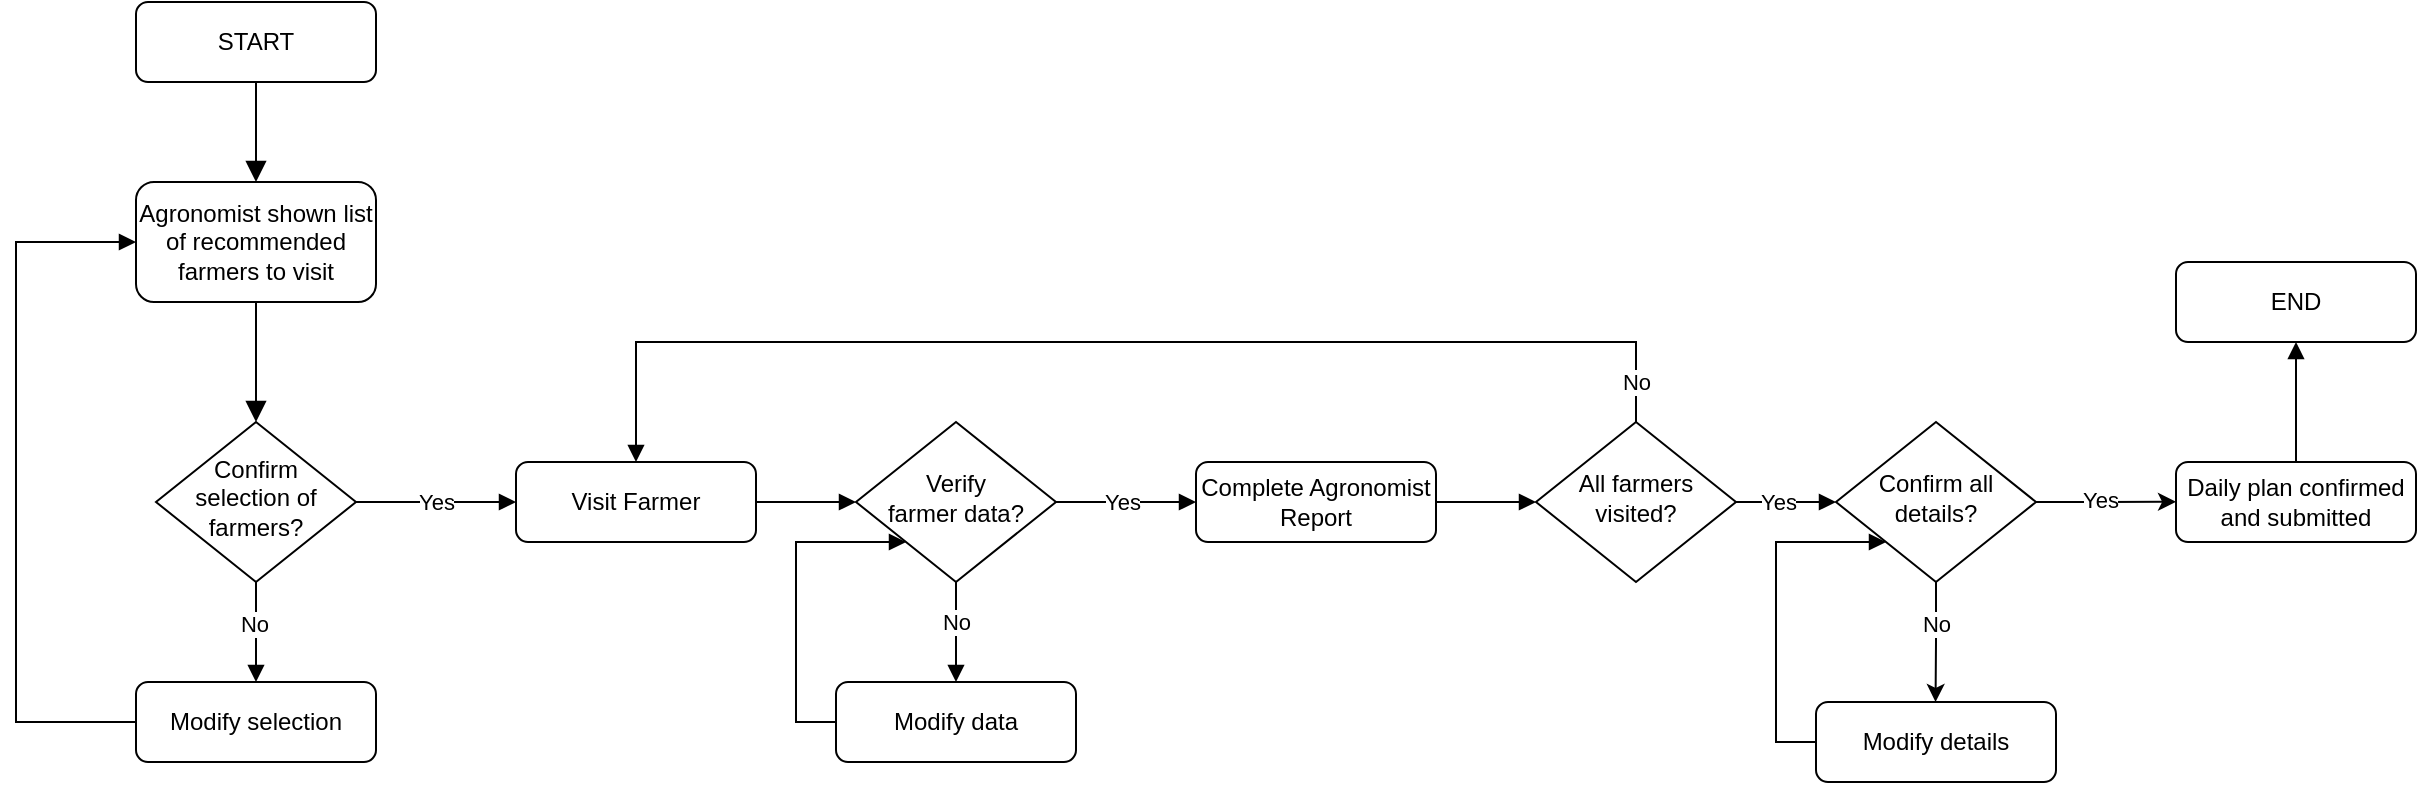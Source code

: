 <mxfile version="15.9.6" type="device"><diagram id="DgF0kD2sGTHudTopK1T7" name="Page-1"><mxGraphModel dx="1515" dy="1600" grid="1" gridSize="10" guides="1" tooltips="1" connect="1" arrows="1" fold="1" page="1" pageScale="1" pageWidth="850" pageHeight="1100" math="0" shadow="0"><root><mxCell id="0"/><mxCell id="1" parent="0"/><mxCell id="wSOcqtca9oaDkrbqYyNU-1" value="" style="rounded=0;html=1;jettySize=auto;orthogonalLoop=1;fontSize=11;endArrow=block;endFill=1;endSize=8;strokeWidth=1;shadow=0;labelBackgroundColor=none;edgeStyle=orthogonalEdgeStyle;" edge="1" parent="1" source="wSOcqtca9oaDkrbqYyNU-2"><mxGeometry relative="1" as="geometry"><mxPoint x="1190" y="100" as="targetPoint"/></mxGeometry></mxCell><mxCell id="wSOcqtca9oaDkrbqYyNU-2" value="START" style="rounded=1;whiteSpace=wrap;html=1;fontSize=12;glass=0;strokeWidth=1;shadow=0;" vertex="1" parent="1"><mxGeometry x="1130" y="10" width="120" height="40" as="geometry"/></mxCell><mxCell id="wSOcqtca9oaDkrbqYyNU-3" value="" style="rounded=0;html=1;jettySize=auto;orthogonalLoop=1;fontSize=11;endArrow=block;endFill=1;endSize=8;strokeWidth=1;shadow=0;labelBackgroundColor=none;edgeStyle=orthogonalEdgeStyle;exitX=0.5;exitY=1;exitDx=0;exitDy=0;" edge="1" parent="1" source="wSOcqtca9oaDkrbqYyNU-13" target="wSOcqtca9oaDkrbqYyNU-8"><mxGeometry y="30" relative="1" as="geometry"><mxPoint as="offset"/><mxPoint x="1190" y="180" as="sourcePoint"/></mxGeometry></mxCell><mxCell id="wSOcqtca9oaDkrbqYyNU-4" style="edgeStyle=orthogonalEdgeStyle;rounded=0;orthogonalLoop=1;jettySize=auto;html=1;exitX=0.5;exitY=1;exitDx=0;exitDy=0;endArrow=block;endFill=1;" edge="1" parent="1" source="wSOcqtca9oaDkrbqYyNU-8" target="wSOcqtca9oaDkrbqYyNU-12"><mxGeometry relative="1" as="geometry"/></mxCell><mxCell id="wSOcqtca9oaDkrbqYyNU-5" value="No" style="edgeLabel;html=1;align=center;verticalAlign=middle;resizable=0;points=[];" vertex="1" connectable="0" parent="wSOcqtca9oaDkrbqYyNU-4"><mxGeometry x="-0.16" y="-1" relative="1" as="geometry"><mxPoint as="offset"/></mxGeometry></mxCell><mxCell id="wSOcqtca9oaDkrbqYyNU-6" style="edgeStyle=orthogonalEdgeStyle;rounded=0;orthogonalLoop=1;jettySize=auto;html=1;exitX=1;exitY=0.5;exitDx=0;exitDy=0;endArrow=block;endFill=1;" edge="1" parent="1" source="wSOcqtca9oaDkrbqYyNU-8" target="wSOcqtca9oaDkrbqYyNU-10"><mxGeometry relative="1" as="geometry"/></mxCell><mxCell id="wSOcqtca9oaDkrbqYyNU-7" value="Yes" style="edgeLabel;html=1;align=center;verticalAlign=middle;resizable=0;points=[];" vertex="1" connectable="0" parent="wSOcqtca9oaDkrbqYyNU-6"><mxGeometry x="0.3" y="3" relative="1" as="geometry"><mxPoint x="-12" y="3" as="offset"/></mxGeometry></mxCell><mxCell id="wSOcqtca9oaDkrbqYyNU-8" value="Confirm selection of farmers?" style="rhombus;whiteSpace=wrap;html=1;shadow=0;fontFamily=Helvetica;fontSize=12;align=center;strokeWidth=1;spacing=6;spacingTop=-4;" vertex="1" parent="1"><mxGeometry x="1140" y="220" width="100" height="80" as="geometry"/></mxCell><mxCell id="wSOcqtca9oaDkrbqYyNU-9" style="edgeStyle=orthogonalEdgeStyle;rounded=0;orthogonalLoop=1;jettySize=auto;html=1;exitX=1;exitY=0.5;exitDx=0;exitDy=0;entryX=0;entryY=0.5;entryDx=0;entryDy=0;endArrow=block;endFill=1;" edge="1" parent="1" source="wSOcqtca9oaDkrbqYyNU-10" target="wSOcqtca9oaDkrbqYyNU-18"><mxGeometry relative="1" as="geometry"/></mxCell><mxCell id="wSOcqtca9oaDkrbqYyNU-10" value="Visit Farmer" style="rounded=1;whiteSpace=wrap;html=1;fontSize=12;glass=0;strokeWidth=1;shadow=0;" vertex="1" parent="1"><mxGeometry x="1320" y="240" width="120" height="40" as="geometry"/></mxCell><mxCell id="wSOcqtca9oaDkrbqYyNU-11" style="edgeStyle=orthogonalEdgeStyle;rounded=0;orthogonalLoop=1;jettySize=auto;html=1;entryX=0;entryY=0.5;entryDx=0;entryDy=0;exitX=0;exitY=0.5;exitDx=0;exitDy=0;endArrow=block;endFill=1;" edge="1" parent="1" source="wSOcqtca9oaDkrbqYyNU-12" target="wSOcqtca9oaDkrbqYyNU-13"><mxGeometry relative="1" as="geometry"><Array as="points"><mxPoint x="1070" y="370"/><mxPoint x="1070" y="130"/></Array></mxGeometry></mxCell><mxCell id="wSOcqtca9oaDkrbqYyNU-12" value="Modify selection" style="rounded=1;whiteSpace=wrap;html=1;fontSize=12;glass=0;strokeWidth=1;shadow=0;" vertex="1" parent="1"><mxGeometry x="1130" y="350" width="120" height="40" as="geometry"/></mxCell><mxCell id="wSOcqtca9oaDkrbqYyNU-13" value="Agronomist shown list of recommended farmers to visit" style="rounded=1;whiteSpace=wrap;html=1;fontSize=12;glass=0;strokeWidth=1;shadow=0;" vertex="1" parent="1"><mxGeometry x="1130" y="100" width="120" height="60" as="geometry"/></mxCell><mxCell id="wSOcqtca9oaDkrbqYyNU-14" style="edgeStyle=orthogonalEdgeStyle;rounded=0;orthogonalLoop=1;jettySize=auto;html=1;exitX=0.5;exitY=1;exitDx=0;exitDy=0;entryX=0.5;entryY=0;entryDx=0;entryDy=0;endArrow=block;endFill=1;" edge="1" parent="1" source="wSOcqtca9oaDkrbqYyNU-18" target="wSOcqtca9oaDkrbqYyNU-20"><mxGeometry relative="1" as="geometry"/></mxCell><mxCell id="wSOcqtca9oaDkrbqYyNU-15" value="No" style="edgeLabel;html=1;align=center;verticalAlign=middle;resizable=0;points=[];" vertex="1" connectable="0" parent="wSOcqtca9oaDkrbqYyNU-14"><mxGeometry x="-0.48" y="1" relative="1" as="geometry"><mxPoint x="-1" y="7" as="offset"/></mxGeometry></mxCell><mxCell id="wSOcqtca9oaDkrbqYyNU-16" style="edgeStyle=orthogonalEdgeStyle;rounded=0;orthogonalLoop=1;jettySize=auto;html=1;exitX=1;exitY=0.5;exitDx=0;exitDy=0;entryX=0;entryY=0.5;entryDx=0;entryDy=0;endArrow=block;endFill=1;" edge="1" parent="1" source="wSOcqtca9oaDkrbqYyNU-18" target="wSOcqtca9oaDkrbqYyNU-22"><mxGeometry relative="1" as="geometry"/></mxCell><mxCell id="wSOcqtca9oaDkrbqYyNU-17" value="Yes" style="edgeLabel;html=1;align=center;verticalAlign=middle;resizable=0;points=[];" vertex="1" connectable="0" parent="wSOcqtca9oaDkrbqYyNU-16"><mxGeometry x="-0.057" relative="1" as="geometry"><mxPoint as="offset"/></mxGeometry></mxCell><mxCell id="wSOcqtca9oaDkrbqYyNU-18" value="&lt;div&gt;Verify &lt;br&gt;&lt;/div&gt;&lt;div&gt;farmer data?&lt;/div&gt;" style="rhombus;whiteSpace=wrap;html=1;shadow=0;fontFamily=Helvetica;fontSize=12;align=center;strokeWidth=1;spacing=6;spacingTop=-4;" vertex="1" parent="1"><mxGeometry x="1490" y="220" width="100" height="80" as="geometry"/></mxCell><mxCell id="wSOcqtca9oaDkrbqYyNU-19" style="edgeStyle=orthogonalEdgeStyle;rounded=0;orthogonalLoop=1;jettySize=auto;html=1;exitX=0;exitY=0.5;exitDx=0;exitDy=0;entryX=0;entryY=1;entryDx=0;entryDy=0;endArrow=block;endFill=1;" edge="1" parent="1" source="wSOcqtca9oaDkrbqYyNU-20" target="wSOcqtca9oaDkrbqYyNU-18"><mxGeometry relative="1" as="geometry"><Array as="points"><mxPoint x="1460" y="370"/><mxPoint x="1460" y="280"/></Array></mxGeometry></mxCell><mxCell id="wSOcqtca9oaDkrbqYyNU-20" value="Modify data" style="rounded=1;whiteSpace=wrap;html=1;fontSize=12;glass=0;strokeWidth=1;shadow=0;" vertex="1" parent="1"><mxGeometry x="1480" y="350" width="120" height="40" as="geometry"/></mxCell><mxCell id="wSOcqtca9oaDkrbqYyNU-21" style="edgeStyle=orthogonalEdgeStyle;rounded=0;orthogonalLoop=1;jettySize=auto;html=1;exitX=1;exitY=0.5;exitDx=0;exitDy=0;endArrow=block;endFill=1;" edge="1" parent="1" source="wSOcqtca9oaDkrbqYyNU-22" target="wSOcqtca9oaDkrbqYyNU-27"><mxGeometry relative="1" as="geometry"/></mxCell><mxCell id="wSOcqtca9oaDkrbqYyNU-22" value="Complete Agronomist Report" style="rounded=1;whiteSpace=wrap;html=1;fontSize=12;glass=0;strokeWidth=1;shadow=0;" vertex="1" parent="1"><mxGeometry x="1660" y="240" width="120" height="40" as="geometry"/></mxCell><mxCell id="wSOcqtca9oaDkrbqYyNU-23" style="edgeStyle=orthogonalEdgeStyle;rounded=0;orthogonalLoop=1;jettySize=auto;html=1;exitX=1;exitY=0.5;exitDx=0;exitDy=0;entryX=0;entryY=0.5;entryDx=0;entryDy=0;endArrow=block;endFill=1;" edge="1" parent="1" source="wSOcqtca9oaDkrbqYyNU-27" target="wSOcqtca9oaDkrbqYyNU-32"><mxGeometry relative="1" as="geometry"/></mxCell><mxCell id="wSOcqtca9oaDkrbqYyNU-24" value="Yes" style="edgeLabel;html=1;align=center;verticalAlign=middle;resizable=0;points=[];" vertex="1" connectable="0" parent="wSOcqtca9oaDkrbqYyNU-23"><mxGeometry x="-0.303" y="4" relative="1" as="geometry"><mxPoint x="3" y="4" as="offset"/></mxGeometry></mxCell><mxCell id="wSOcqtca9oaDkrbqYyNU-25" style="edgeStyle=orthogonalEdgeStyle;rounded=0;orthogonalLoop=1;jettySize=auto;html=1;exitX=0.5;exitY=0;exitDx=0;exitDy=0;entryX=0.5;entryY=0;entryDx=0;entryDy=0;endArrow=block;endFill=1;" edge="1" parent="1" source="wSOcqtca9oaDkrbqYyNU-27" target="wSOcqtca9oaDkrbqYyNU-10"><mxGeometry relative="1" as="geometry"><Array as="points"><mxPoint x="1880" y="180"/><mxPoint x="1380" y="180"/></Array></mxGeometry></mxCell><mxCell id="wSOcqtca9oaDkrbqYyNU-26" value="No" style="edgeLabel;html=1;align=center;verticalAlign=middle;resizable=0;points=[];" vertex="1" connectable="0" parent="wSOcqtca9oaDkrbqYyNU-25"><mxGeometry x="-0.697" y="-3" relative="1" as="geometry"><mxPoint x="51" y="23" as="offset"/></mxGeometry></mxCell><mxCell id="wSOcqtca9oaDkrbqYyNU-27" value="All farmers visited?" style="rhombus;whiteSpace=wrap;html=1;shadow=0;fontFamily=Helvetica;fontSize=12;align=center;strokeWidth=1;spacing=6;spacingTop=-4;" vertex="1" parent="1"><mxGeometry x="1830" y="220" width="100" height="80" as="geometry"/></mxCell><mxCell id="wSOcqtca9oaDkrbqYyNU-28" style="edgeStyle=orthogonalEdgeStyle;rounded=0;orthogonalLoop=1;jettySize=auto;html=1;exitX=1;exitY=0.5;exitDx=0;exitDy=0;" edge="1" parent="1" source="wSOcqtca9oaDkrbqYyNU-32"><mxGeometry relative="1" as="geometry"><mxPoint x="2150" y="259.889" as="targetPoint"/></mxGeometry></mxCell><mxCell id="wSOcqtca9oaDkrbqYyNU-29" value="Yes" style="edgeLabel;html=1;align=center;verticalAlign=middle;resizable=0;points=[];" vertex="1" connectable="0" parent="wSOcqtca9oaDkrbqYyNU-28"><mxGeometry x="-0.109" y="1" relative="1" as="geometry"><mxPoint as="offset"/></mxGeometry></mxCell><mxCell id="wSOcqtca9oaDkrbqYyNU-30" style="edgeStyle=orthogonalEdgeStyle;rounded=0;orthogonalLoop=1;jettySize=auto;html=1;exitX=0.5;exitY=1;exitDx=0;exitDy=0;" edge="1" parent="1" source="wSOcqtca9oaDkrbqYyNU-32"><mxGeometry relative="1" as="geometry"><mxPoint x="2029.778" y="360" as="targetPoint"/></mxGeometry></mxCell><mxCell id="wSOcqtca9oaDkrbqYyNU-31" value="No" style="edgeLabel;html=1;align=center;verticalAlign=middle;resizable=0;points=[];" vertex="1" connectable="0" parent="wSOcqtca9oaDkrbqYyNU-30"><mxGeometry x="-0.299" y="4" relative="1" as="geometry"><mxPoint x="-4" as="offset"/></mxGeometry></mxCell><mxCell id="wSOcqtca9oaDkrbqYyNU-32" value="Confirm all details?" style="rhombus;whiteSpace=wrap;html=1;shadow=0;fontFamily=Helvetica;fontSize=12;align=center;strokeWidth=1;spacing=6;spacingTop=-4;" vertex="1" parent="1"><mxGeometry x="1980" y="220" width="100" height="80" as="geometry"/></mxCell><mxCell id="wSOcqtca9oaDkrbqYyNU-33" style="edgeStyle=orthogonalEdgeStyle;rounded=0;orthogonalLoop=1;jettySize=auto;html=1;exitX=0;exitY=0.5;exitDx=0;exitDy=0;entryX=0;entryY=1;entryDx=0;entryDy=0;endArrow=block;endFill=1;" edge="1" parent="1" source="wSOcqtca9oaDkrbqYyNU-34" target="wSOcqtca9oaDkrbqYyNU-32"><mxGeometry relative="1" as="geometry"><Array as="points"><mxPoint x="1950" y="380"/><mxPoint x="1950" y="280"/></Array></mxGeometry></mxCell><mxCell id="wSOcqtca9oaDkrbqYyNU-34" value="Modify details" style="rounded=1;whiteSpace=wrap;html=1;fontSize=12;glass=0;strokeWidth=1;shadow=0;" vertex="1" parent="1"><mxGeometry x="1970" y="360" width="120" height="40" as="geometry"/></mxCell><mxCell id="wSOcqtca9oaDkrbqYyNU-35" style="edgeStyle=orthogonalEdgeStyle;rounded=0;orthogonalLoop=1;jettySize=auto;html=1;entryX=0.5;entryY=1;entryDx=0;entryDy=0;endArrow=block;endFill=1;" edge="1" parent="1" source="wSOcqtca9oaDkrbqYyNU-36" target="wSOcqtca9oaDkrbqYyNU-37"><mxGeometry relative="1" as="geometry"/></mxCell><mxCell id="wSOcqtca9oaDkrbqYyNU-36" value="Daily plan confirmed and submitted" style="rounded=1;whiteSpace=wrap;html=1;fontSize=12;glass=0;strokeWidth=1;shadow=0;" vertex="1" parent="1"><mxGeometry x="2150" y="240" width="120" height="40" as="geometry"/></mxCell><mxCell id="wSOcqtca9oaDkrbqYyNU-37" value="END" style="rounded=1;whiteSpace=wrap;html=1;fontSize=12;glass=0;strokeWidth=1;shadow=0;" vertex="1" parent="1"><mxGeometry x="2150" y="140" width="120" height="40" as="geometry"/></mxCell></root></mxGraphModel></diagram></mxfile>